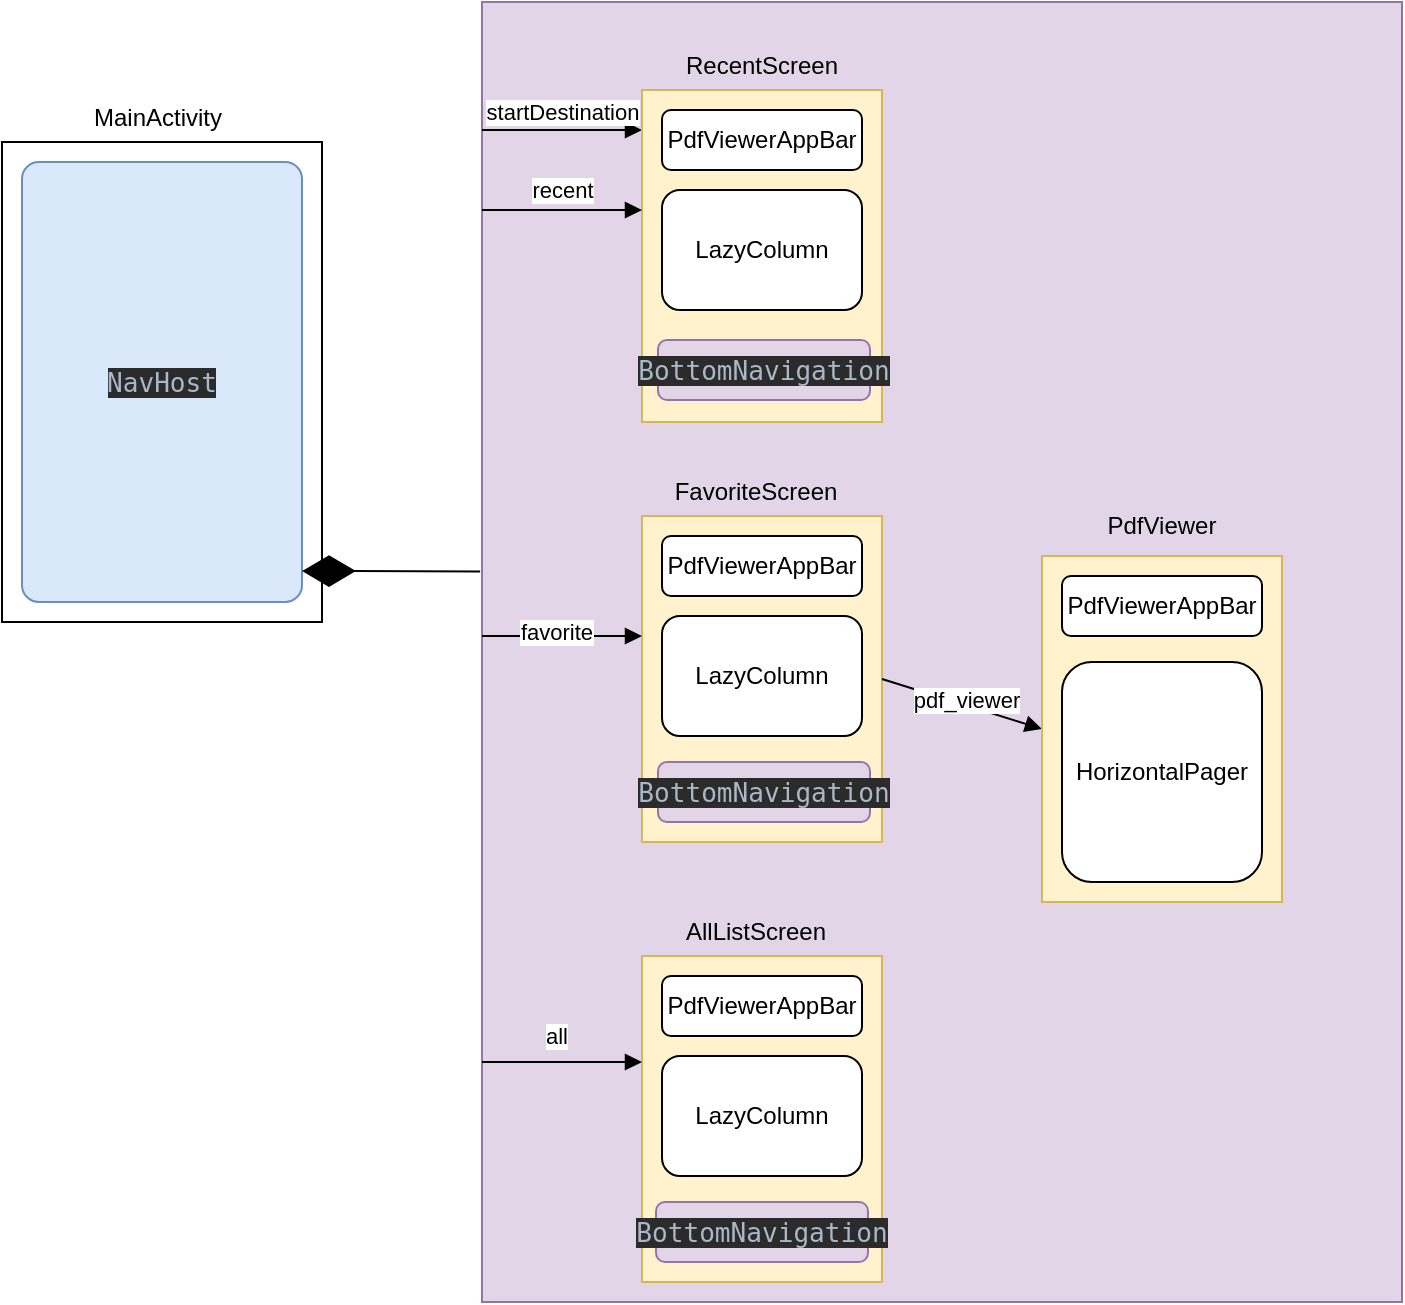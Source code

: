 <mxfile version="22.0.2" type="device">
  <diagram name="ページ1" id="0WTKykYsJb3PjLt7dPl4">
    <mxGraphModel dx="1001" dy="743" grid="1" gridSize="10" guides="1" tooltips="1" connect="1" arrows="1" fold="1" page="1" pageScale="1" pageWidth="827" pageHeight="1169" math="0" shadow="0">
      <root>
        <mxCell id="0" />
        <mxCell id="1" parent="0" />
        <mxCell id="zGI-7NmDWnm9bNMIAx9V-19" value="" style="rounded=0;whiteSpace=wrap;html=1;fillColor=#e1d5e7;strokeColor=#9673a6;" parent="1" vertex="1">
          <mxGeometry x="320" y="90" width="460" height="650" as="geometry" />
        </mxCell>
        <mxCell id="zGI-7NmDWnm9bNMIAx9V-1" value="" style="rounded=0;whiteSpace=wrap;html=1;" parent="1" vertex="1">
          <mxGeometry x="80" y="160" width="160" height="240" as="geometry" />
        </mxCell>
        <mxCell id="zGI-7NmDWnm9bNMIAx9V-2" value="&lt;div style=&quot;background-color:#2b2b2b;color:#a9b7c6;font-family:&#39;JetBrains Mono&#39;,monospace;font-size:9.8pt;&quot;&gt;&lt;pre&gt;NavHost&lt;/pre&gt;&lt;/div&gt;" style="rounded=1;whiteSpace=wrap;html=1;arcSize=6;fillColor=#dae8fc;strokeColor=#6c8ebf;" parent="1" vertex="1">
          <mxGeometry x="90" y="170" width="140" height="220" as="geometry" />
        </mxCell>
        <mxCell id="zGI-7NmDWnm9bNMIAx9V-4" value="MainActivity" style="text;html=1;strokeColor=none;fillColor=none;align=center;verticalAlign=middle;whiteSpace=wrap;rounded=0;" parent="1" vertex="1">
          <mxGeometry x="128" y="133" width="60" height="30" as="geometry" />
        </mxCell>
        <mxCell id="zGI-7NmDWnm9bNMIAx9V-7" value="startDestination" style="html=1;verticalAlign=bottom;endArrow=block;curved=0;rounded=0;" parent="1" edge="1">
          <mxGeometry width="80" relative="1" as="geometry">
            <mxPoint x="320" y="154" as="sourcePoint" />
            <mxPoint x="400" y="154" as="targetPoint" />
          </mxGeometry>
        </mxCell>
        <mxCell id="zGI-7NmDWnm9bNMIAx9V-8" value="" style="rounded=0;whiteSpace=wrap;html=1;fillColor=#fff2cc;strokeColor=#d6b656;" parent="1" vertex="1">
          <mxGeometry x="400" y="134" width="120" height="166" as="geometry" />
        </mxCell>
        <mxCell id="zGI-7NmDWnm9bNMIAx9V-11" value="RecentScreen" style="text;html=1;strokeColor=none;fillColor=none;align=center;verticalAlign=middle;whiteSpace=wrap;rounded=0;" parent="1" vertex="1">
          <mxGeometry x="430" y="107" width="60" height="30" as="geometry" />
        </mxCell>
        <mxCell id="zGI-7NmDWnm9bNMIAx9V-12" value="PdfViewerAppBar" style="rounded=1;whiteSpace=wrap;html=1;" parent="1" vertex="1">
          <mxGeometry x="410" y="144" width="100" height="30" as="geometry" />
        </mxCell>
        <mxCell id="zGI-7NmDWnm9bNMIAx9V-13" value="LazyColumn" style="rounded=1;whiteSpace=wrap;html=1;" parent="1" vertex="1">
          <mxGeometry x="410" y="184" width="100" height="60" as="geometry" />
        </mxCell>
        <mxCell id="zGI-7NmDWnm9bNMIAx9V-20" value="" style="endArrow=diamondThin;endFill=1;endSize=24;html=1;rounded=0;entryX=1;entryY=0.5;entryDx=0;entryDy=0;exitX=-0.002;exitY=0.438;exitDx=0;exitDy=0;exitPerimeter=0;" parent="1" edge="1" source="zGI-7NmDWnm9bNMIAx9V-19">
          <mxGeometry width="160" relative="1" as="geometry">
            <mxPoint x="380" y="375" as="sourcePoint" />
            <mxPoint x="230" y="374.5" as="targetPoint" />
          </mxGeometry>
        </mxCell>
        <mxCell id="zGI-7NmDWnm9bNMIAx9V-21" value="" style="rounded=0;whiteSpace=wrap;html=1;fillColor=#fff2cc;strokeColor=#d6b656;" parent="1" vertex="1">
          <mxGeometry x="400" y="347" width="120" height="163" as="geometry" />
        </mxCell>
        <mxCell id="zGI-7NmDWnm9bNMIAx9V-22" value="FavoriteScreen" style="text;html=1;strokeColor=none;fillColor=none;align=center;verticalAlign=middle;whiteSpace=wrap;rounded=0;" parent="1" vertex="1">
          <mxGeometry x="427" y="320" width="60" height="30" as="geometry" />
        </mxCell>
        <mxCell id="zGI-7NmDWnm9bNMIAx9V-23" value="PdfViewerAppBar" style="rounded=1;whiteSpace=wrap;html=1;" parent="1" vertex="1">
          <mxGeometry x="410" y="357" width="100" height="30" as="geometry" />
        </mxCell>
        <mxCell id="zGI-7NmDWnm9bNMIAx9V-24" value="LazyColumn" style="rounded=1;whiteSpace=wrap;html=1;" parent="1" vertex="1">
          <mxGeometry x="410" y="397" width="100" height="60" as="geometry" />
        </mxCell>
        <mxCell id="zGI-7NmDWnm9bNMIAx9V-25" value="" style="html=1;verticalAlign=bottom;endArrow=block;curved=0;rounded=0;fontSize=8;entryX=0;entryY=0.5;entryDx=0;entryDy=0;exitX=1;exitY=0.5;exitDx=0;exitDy=0;" parent="1" source="zGI-7NmDWnm9bNMIAx9V-21" target="zGI-7NmDWnm9bNMIAx9V-26" edge="1">
          <mxGeometry width="80" relative="1" as="geometry">
            <mxPoint x="530" y="204" as="sourcePoint" />
            <mxPoint x="600" y="204" as="targetPoint" />
          </mxGeometry>
        </mxCell>
        <mxCell id="2hm4mbBrnyCP6yqLtDof-13" value="pdf_viewer" style="edgeLabel;html=1;align=center;verticalAlign=middle;resizable=0;points=[];" vertex="1" connectable="0" parent="zGI-7NmDWnm9bNMIAx9V-25">
          <mxGeometry x="0.024" y="3" relative="1" as="geometry">
            <mxPoint as="offset" />
          </mxGeometry>
        </mxCell>
        <mxCell id="zGI-7NmDWnm9bNMIAx9V-26" value="" style="rounded=0;whiteSpace=wrap;html=1;fillColor=#fff2cc;strokeColor=#d6b656;" parent="1" vertex="1">
          <mxGeometry x="600" y="367" width="120" height="173" as="geometry" />
        </mxCell>
        <mxCell id="zGI-7NmDWnm9bNMIAx9V-27" value="PdfViewerAppBar" style="rounded=1;whiteSpace=wrap;html=1;" parent="1" vertex="1">
          <mxGeometry x="610" y="377" width="100" height="30" as="geometry" />
        </mxCell>
        <mxCell id="zGI-7NmDWnm9bNMIAx9V-28" value="HorizontalPager" style="rounded=1;whiteSpace=wrap;html=1;" parent="1" vertex="1">
          <mxGeometry x="610" y="420" width="100" height="110" as="geometry" />
        </mxCell>
        <mxCell id="zGI-7NmDWnm9bNMIAx9V-29" value="PdfViewer" style="text;html=1;strokeColor=none;fillColor=none;align=center;verticalAlign=middle;whiteSpace=wrap;rounded=0;" parent="1" vertex="1">
          <mxGeometry x="630" y="337" width="60" height="30" as="geometry" />
        </mxCell>
        <mxCell id="2hm4mbBrnyCP6yqLtDof-1" value="" style="rounded=0;whiteSpace=wrap;html=1;fillColor=#fff2cc;strokeColor=#d6b656;" vertex="1" parent="1">
          <mxGeometry x="400" y="567" width="120" height="163" as="geometry" />
        </mxCell>
        <mxCell id="2hm4mbBrnyCP6yqLtDof-2" value="AllListScreen" style="text;html=1;strokeColor=none;fillColor=none;align=center;verticalAlign=middle;whiteSpace=wrap;rounded=0;" vertex="1" parent="1">
          <mxGeometry x="427" y="540" width="60" height="30" as="geometry" />
        </mxCell>
        <mxCell id="2hm4mbBrnyCP6yqLtDof-3" value="PdfViewerAppBar" style="rounded=1;whiteSpace=wrap;html=1;" vertex="1" parent="1">
          <mxGeometry x="410" y="577" width="100" height="30" as="geometry" />
        </mxCell>
        <mxCell id="2hm4mbBrnyCP6yqLtDof-4" value="LazyColumn" style="rounded=1;whiteSpace=wrap;html=1;" vertex="1" parent="1">
          <mxGeometry x="410" y="617" width="100" height="60" as="geometry" />
        </mxCell>
        <mxCell id="zGI-7NmDWnm9bNMIAx9V-3" value="&lt;div style=&quot;background-color:#2b2b2b;color:#a9b7c6;font-family:&#39;JetBrains Mono&#39;,monospace;font-size:9.8pt;&quot;&gt;&lt;pre&gt;BottomNavigation&lt;/pre&gt;&lt;/div&gt;" style="rounded=1;whiteSpace=wrap;html=1;fillColor=#e1d5e7;strokeColor=#9673a6;fontSize=10;" parent="1" vertex="1">
          <mxGeometry x="408" y="259" width="106" height="30" as="geometry" />
        </mxCell>
        <mxCell id="2hm4mbBrnyCP6yqLtDof-5" value="&lt;div style=&quot;background-color:#2b2b2b;color:#a9b7c6;font-family:&#39;JetBrains Mono&#39;,monospace;font-size:9.8pt;&quot;&gt;&lt;pre&gt;BottomNavigation&lt;/pre&gt;&lt;/div&gt;" style="rounded=1;whiteSpace=wrap;html=1;fillColor=#e1d5e7;strokeColor=#9673a6;fontSize=10;" vertex="1" parent="1">
          <mxGeometry x="408" y="470" width="106" height="30" as="geometry" />
        </mxCell>
        <mxCell id="2hm4mbBrnyCP6yqLtDof-6" value="&lt;div style=&quot;background-color:#2b2b2b;color:#a9b7c6;font-family:&#39;JetBrains Mono&#39;,monospace;font-size:9.8pt;&quot;&gt;&lt;pre&gt;BottomNavigation&lt;/pre&gt;&lt;/div&gt;" style="rounded=1;whiteSpace=wrap;html=1;fillColor=#e1d5e7;strokeColor=#9673a6;fontSize=10;" vertex="1" parent="1">
          <mxGeometry x="407" y="690" width="106" height="30" as="geometry" />
        </mxCell>
        <mxCell id="2hm4mbBrnyCP6yqLtDof-7" value="" style="html=1;verticalAlign=bottom;endArrow=block;curved=0;rounded=0;" edge="1" parent="1">
          <mxGeometry width="80" relative="1" as="geometry">
            <mxPoint x="320" y="407" as="sourcePoint" />
            <mxPoint x="400" y="407" as="targetPoint" />
          </mxGeometry>
        </mxCell>
        <mxCell id="2hm4mbBrnyCP6yqLtDof-11" value="favorite" style="edgeLabel;html=1;align=center;verticalAlign=middle;resizable=0;points=[];" vertex="1" connectable="0" parent="2hm4mbBrnyCP6yqLtDof-7">
          <mxGeometry x="-0.075" y="2" relative="1" as="geometry">
            <mxPoint as="offset" />
          </mxGeometry>
        </mxCell>
        <mxCell id="2hm4mbBrnyCP6yqLtDof-8" value="" style="html=1;verticalAlign=bottom;endArrow=block;curved=0;rounded=0;" edge="1" parent="1">
          <mxGeometry width="80" relative="1" as="geometry">
            <mxPoint x="320" y="620" as="sourcePoint" />
            <mxPoint x="400" y="620" as="targetPoint" />
          </mxGeometry>
        </mxCell>
        <mxCell id="2hm4mbBrnyCP6yqLtDof-12" value="all" style="edgeLabel;html=1;align=center;verticalAlign=middle;resizable=0;points=[];" vertex="1" connectable="0" parent="2hm4mbBrnyCP6yqLtDof-8">
          <mxGeometry x="-0.075" y="1" relative="1" as="geometry">
            <mxPoint y="-12" as="offset" />
          </mxGeometry>
        </mxCell>
        <mxCell id="2hm4mbBrnyCP6yqLtDof-9" value="" style="html=1;verticalAlign=bottom;endArrow=block;curved=0;rounded=0;" edge="1" parent="1">
          <mxGeometry width="80" relative="1" as="geometry">
            <mxPoint x="320" y="194" as="sourcePoint" />
            <mxPoint x="400" y="194" as="targetPoint" />
          </mxGeometry>
        </mxCell>
        <mxCell id="2hm4mbBrnyCP6yqLtDof-10" value="recent" style="edgeLabel;html=1;align=center;verticalAlign=middle;resizable=0;points=[];" vertex="1" connectable="0" parent="2hm4mbBrnyCP6yqLtDof-9">
          <mxGeometry x="-0.3" y="-1" relative="1" as="geometry">
            <mxPoint x="12" y="-11" as="offset" />
          </mxGeometry>
        </mxCell>
      </root>
    </mxGraphModel>
  </diagram>
</mxfile>
